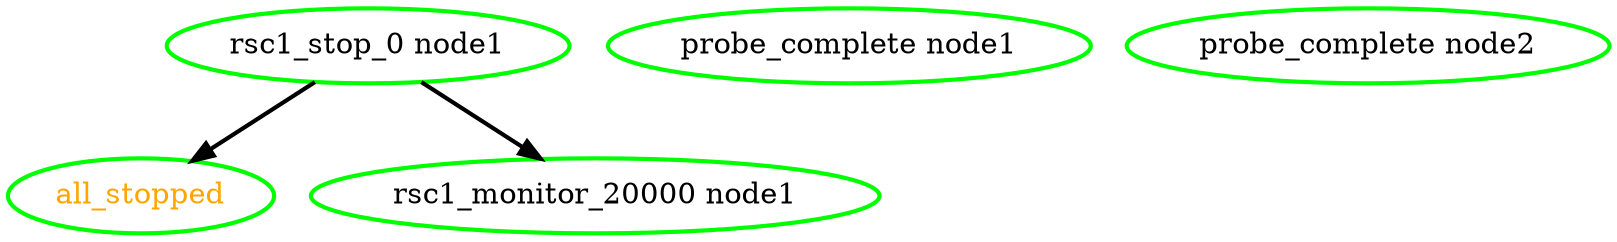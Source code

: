 digraph "g" {
"all_stopped" [ style=bold color="green" fontcolor="orange" ]
"probe_complete node1" [ style=bold color="green" fontcolor="black" ]
"probe_complete node2" [ style=bold color="green" fontcolor="black" ]
"rsc1_monitor_20000 node1" [ style=bold color="green" fontcolor="black" ]
"rsc1_stop_0 node1" -> "all_stopped" [ style = bold]
"rsc1_stop_0 node1" -> "rsc1_monitor_20000 node1" [ style = bold]
"rsc1_stop_0 node1" [ style=bold color="green" fontcolor="black" ]
}
